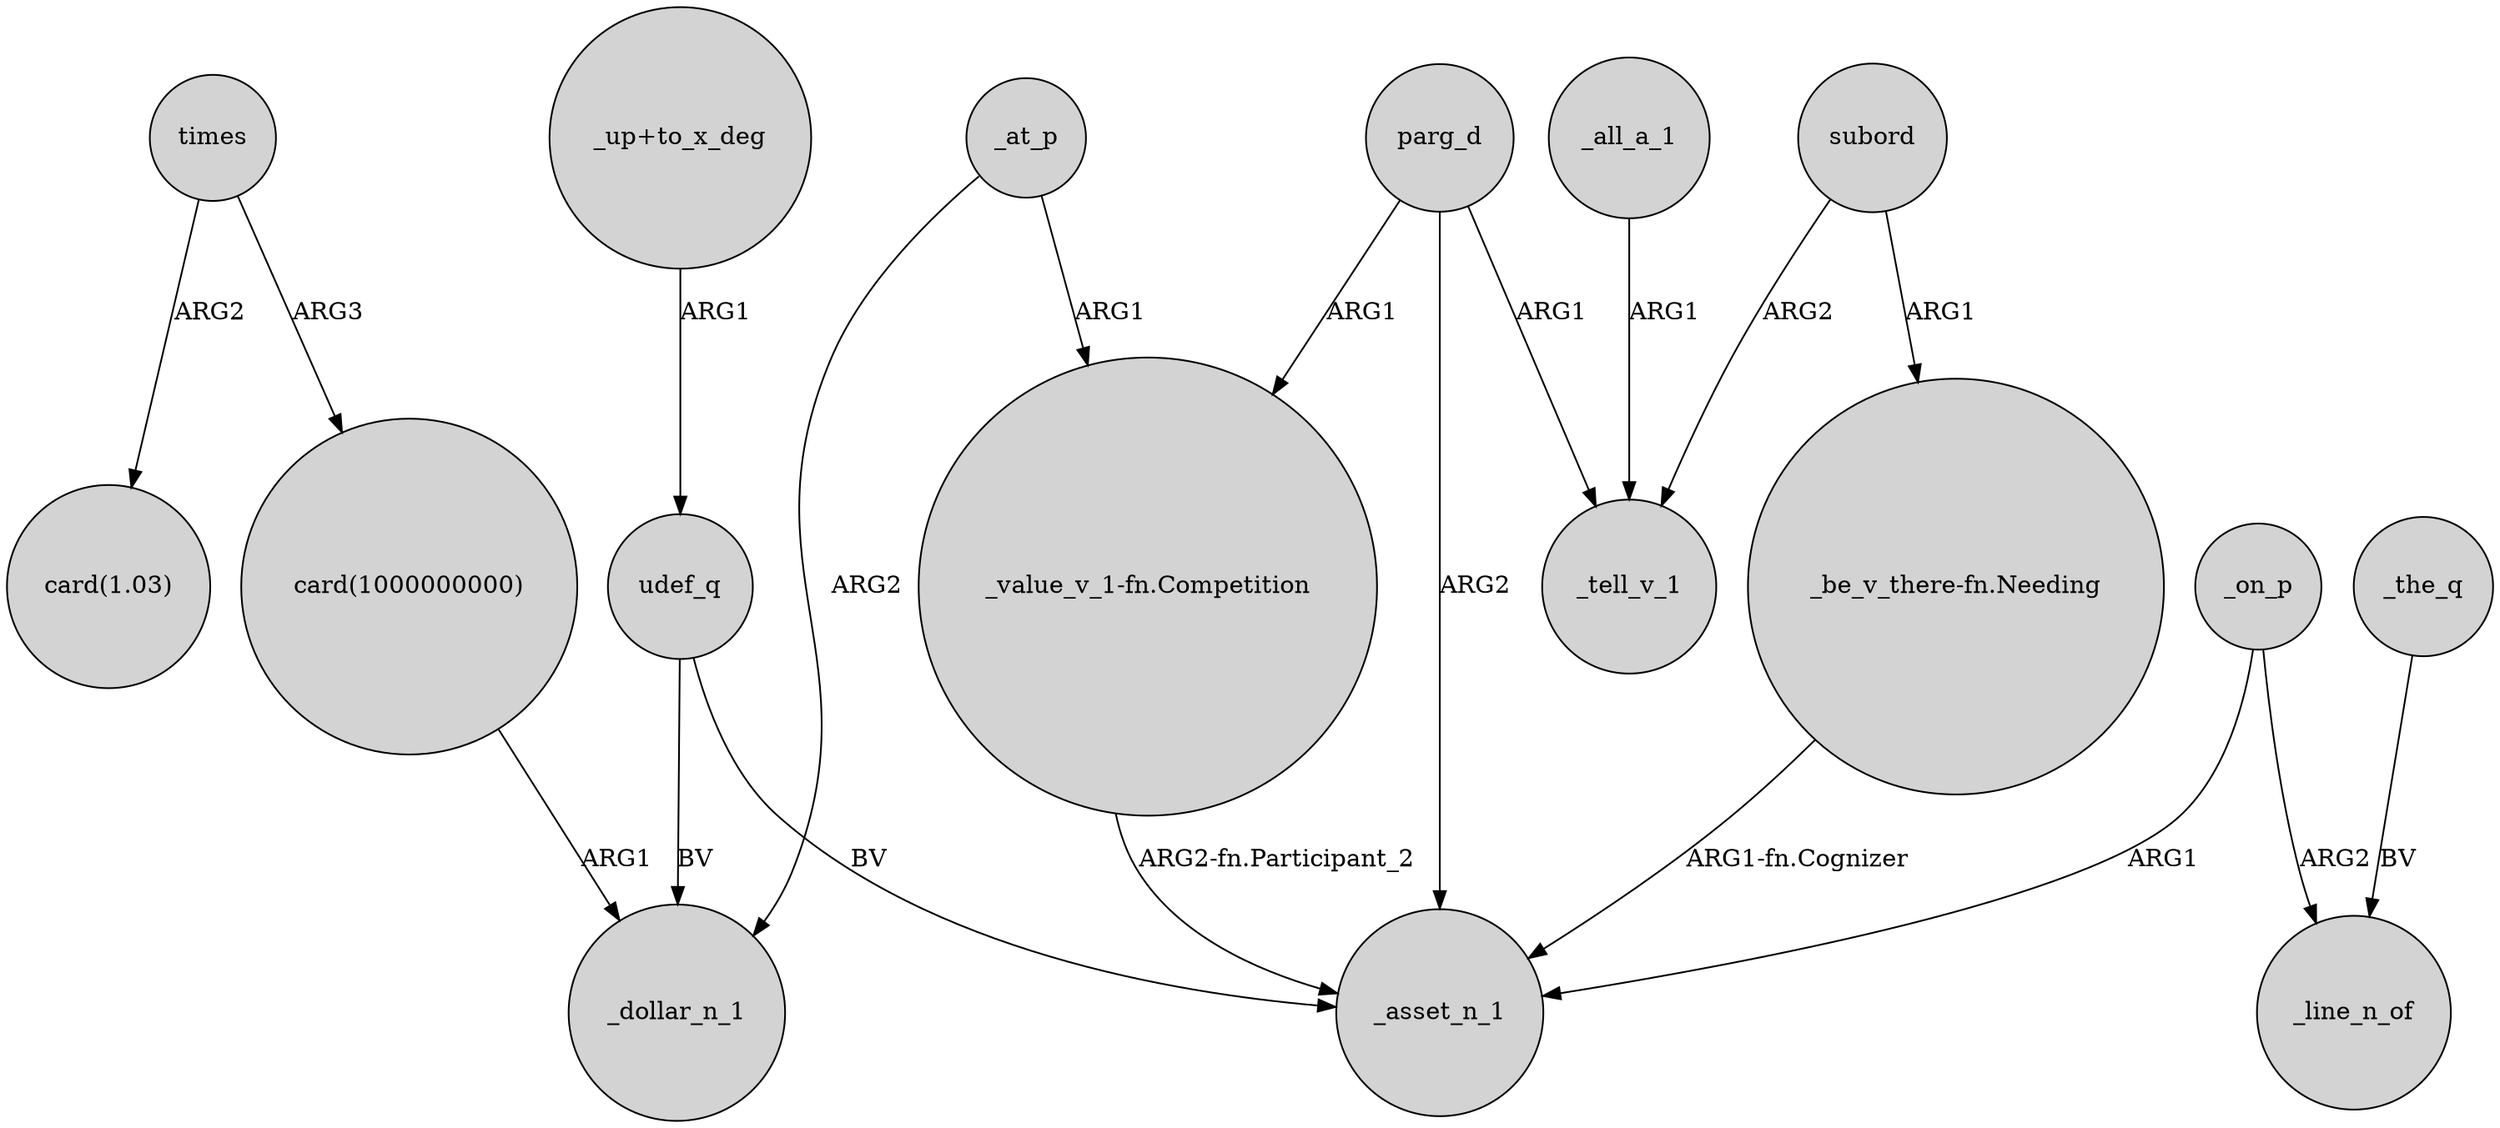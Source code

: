 digraph {
	node [shape=circle style=filled]
	"card(1000000000)" -> _dollar_n_1 [label=ARG1]
	parg_d -> _asset_n_1 [label=ARG2]
	"_value_v_1-fn.Competition" -> _asset_n_1 [label="ARG2-fn.Participant_2"]
	_the_q -> _line_n_of [label=BV]
	subord -> _tell_v_1 [label=ARG2]
	_at_p -> "_value_v_1-fn.Competition" [label=ARG1]
	subord -> "_be_v_there-fn.Needing" [label=ARG1]
	times -> "card(1000000000)" [label=ARG3]
	udef_q -> _asset_n_1 [label=BV]
	"_be_v_there-fn.Needing" -> _asset_n_1 [label="ARG1-fn.Cognizer"]
	parg_d -> "_value_v_1-fn.Competition" [label=ARG1]
	_on_p -> _line_n_of [label=ARG2]
	_on_p -> _asset_n_1 [label=ARG1]
	_at_p -> _dollar_n_1 [label=ARG2]
	_all_a_1 -> _tell_v_1 [label=ARG1]
	parg_d -> _tell_v_1 [label=ARG1]
	udef_q -> _dollar_n_1 [label=BV]
	"_up+to_x_deg" -> udef_q [label=ARG1]
	times -> "card(1.03)" [label=ARG2]
}
